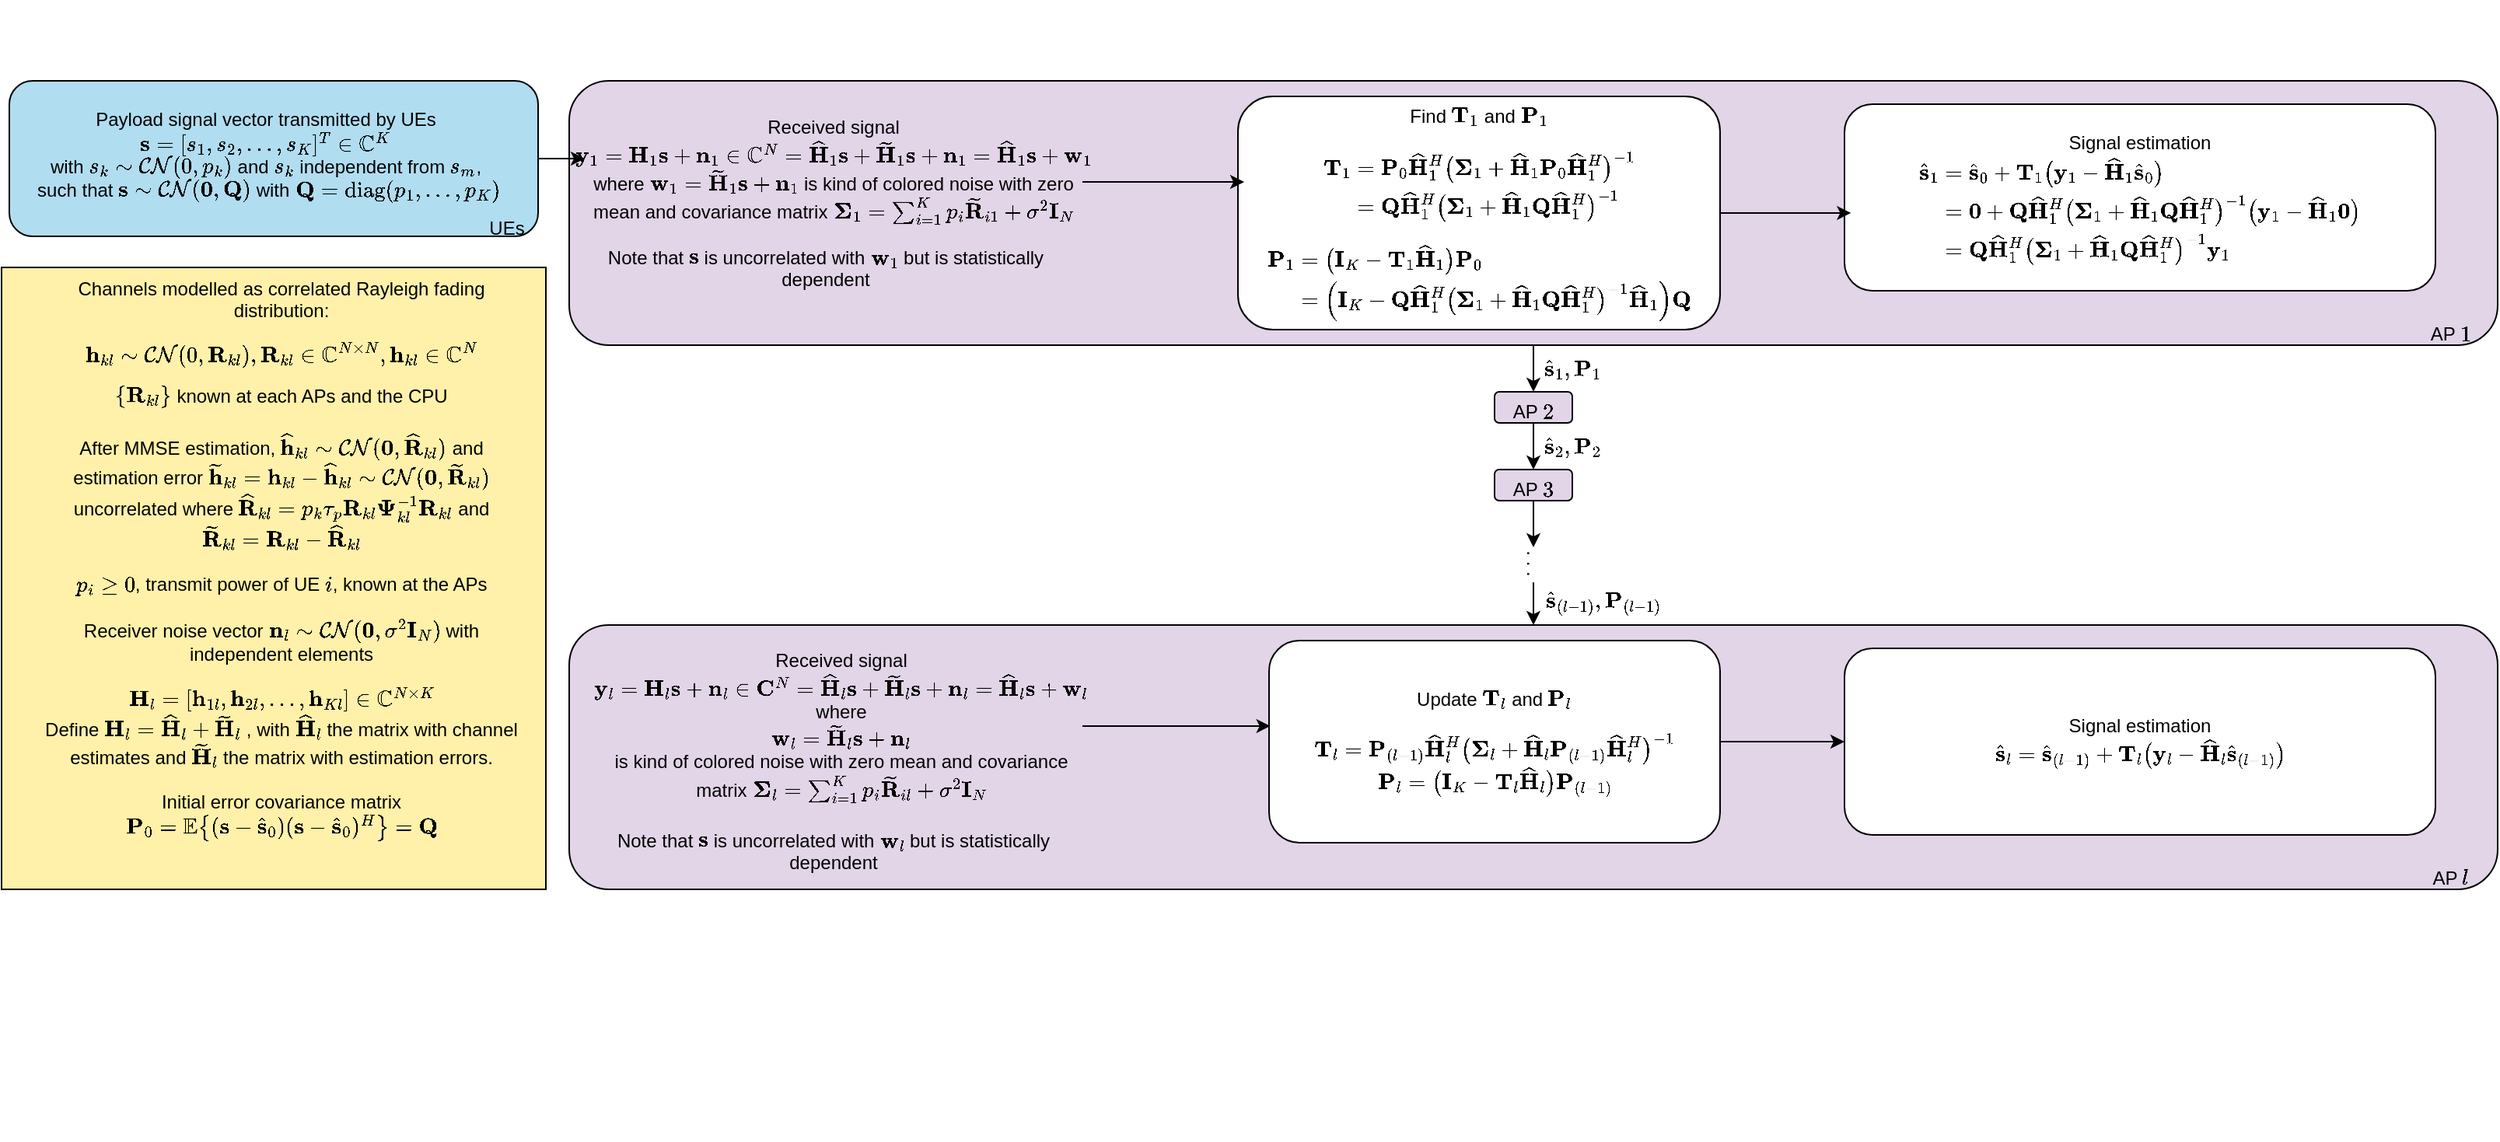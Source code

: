 <mxfile version="24.9.1">
  <diagram name="Page-1" id="g66AYG55TtXyA1JEMtzF">
    <mxGraphModel dx="1845" dy="791" grid="1" gridSize="10" guides="1" tooltips="1" connect="1" arrows="1" fold="1" page="1" pageScale="1" pageWidth="850" pageHeight="1100" math="1" shadow="0">
      <root>
        <mxCell id="0" />
        <mxCell id="1" parent="0" />
        <mxCell id="HNc6YtDHOVWQGCZwxuty-1" value="" style="rounded=0;whiteSpace=wrap;html=1;fillColor=#FFF1AA;" parent="1" vertex="1">
          <mxGeometry x="-825" y="270" width="350" height="400" as="geometry" />
        </mxCell>
        <mxCell id="HNc6YtDHOVWQGCZwxuty-3" value="&lt;div&gt;Channels modelled as correlated Rayleigh fading distribution:&lt;br&gt;&lt;/div&gt;&lt;div&gt;$$ \textbf{h}_{kl} \sim \mathcal{C} \mathcal{N} (0, \textbf{R}_{kl}), \textbf{R}_{kl} \in \mathbb{C}^{N \times N}, \textbf{h}_{kl} \in \mathbb{C}^N $$&lt;/div&gt;&lt;div&gt;\(\{\textbf{R}_{kl}\}\) known at each APs and the CPU&lt;/div&gt;&lt;div&gt;&lt;br&gt;&lt;/div&gt;&lt;div&gt;After MMSE estimation, \(\widehat{\mathbf{h}}_{kl} \sim \mathcal{CN}(\mathbf{0}, \widehat{\mathbf{R}}_{kl})\) and estimation error \(\widetilde{\mathbf{h}}_{kl} = \mathbf{h}_{kl} - \widehat{\mathbf{h}}_{kl} \sim \mathcal{CN}(\mathbf{0}, \widetilde{\mathbf{R}}_{kl})\) uncorrelated where \(\widehat{\mathbf{R}}_{kl} = p_k \tau_p \mathbf{R}_{kl}&amp;nbsp;\mathbf{\Psi}_{kl}^{-1} \mathbf{R}_{kl}\) and \(\widetilde{\mathbf{R}}_{kl} = \mathbf{R}_{kl} - \widehat{\mathbf{R}}_{kl}\) &lt;/div&gt;&lt;div&gt;&lt;br&gt;&lt;/div&gt;&lt;div&gt;\(p_i \geq 0 \), transmit power of UE \(i\), known at the APs&lt;br&gt;&lt;/div&gt;&lt;div&gt;&lt;br&gt;&lt;/div&gt;&lt;div&gt;Receiver noise vector \( \mathbf{n}_l \sim \mathcal{CN}(\mathbf{0}, \sigma^2\mathbf{I}_N)\) with independent elements&lt;/div&gt;&lt;div&gt;&lt;br&gt;&lt;/div&gt;&lt;div&gt;\(\mathbf{H}_l = [\mathbf{h}_{1l}, \mathbf{h}_{2l}, ..., \mathbf{h}_{Kl}] \in \mathbb{C}^{N \times K} \) &lt;br&gt;&lt;/div&gt;&lt;div&gt;Define \(\mathbf{H}_l = \widehat{\mathbf{H}}_l + \widetilde{\mathbf{H}}_l \) , with \( \widehat{\mathbf{H}}_l\) the matrix with channel estimates and \(\widetilde{\mathbf{H}}_l\) the matrix with estimation errors.&lt;/div&gt;&lt;div&gt;&lt;br&gt;&lt;/div&gt;&lt;div&gt;Initial error covariance matrix &lt;br&gt;&lt;/div&gt;&lt;div&gt;\(\mathbf{P}_0 = \mathbb{E} \bigl\{(\mathbf{s} - \widehat{\mathbf{s}}_0)(\mathbf{s} - \widehat{\mathbf{s}}_0)^H \bigr\} = \mathbf{Q} \)&lt;br&gt;&lt;/div&gt;&lt;div&gt;&lt;br&gt;&lt;/div&gt;&lt;div&gt;&lt;br&gt;&lt;/div&gt;&lt;div&gt;&lt;br&gt;&lt;/div&gt;&lt;div&gt;&lt;br&gt;&lt;/div&gt;&lt;div&gt;&lt;br&gt;&lt;/div&gt;&lt;div&gt;&lt;br&gt;&lt;/div&gt;&lt;div&gt;&lt;br&gt;&lt;/div&gt;&lt;div&gt;&lt;br&gt;&lt;/div&gt;" style="text;html=1;align=center;verticalAlign=middle;whiteSpace=wrap;rounded=0;" parent="1" vertex="1">
          <mxGeometry x="-800" y="330" width="310" height="370" as="geometry" />
        </mxCell>
        <mxCell id="HNc6YtDHOVWQGCZwxuty-5" value="" style="rounded=1;whiteSpace=wrap;html=1;fillColor=#B1DDF0;" parent="1" vertex="1">
          <mxGeometry x="-820" y="150" width="340" height="100" as="geometry" />
        </mxCell>
        <mxCell id="HNc6YtDHOVWQGCZwxuty-6" value="&lt;div&gt;Payload signal vector transmitted by UEs \( \mathbf{s} = [s_1, s_2, ..., s_K]^T \in \mathbb{C}^K \) &lt;br&gt;&lt;/div&gt;&lt;div&gt;with \(s_k \sim \mathcal{CN}(0, p_k) \) and \(s_k\) independent from \(s_m\),&lt;/div&gt;&lt;div&gt;&amp;nbsp;such that \(\mathbf{s} \sim \mathcal{CN}(\mathbf{0}, \mathbf{Q}) \) with \(\mathbf{Q} = \text{diag}(p_1, ..., p_K)\)&lt;br&gt;&lt;/div&gt;&lt;div&gt;&lt;br&gt;&lt;/div&gt;" style="text;html=1;align=center;verticalAlign=middle;whiteSpace=wrap;rounded=0;" parent="1" vertex="1">
          <mxGeometry x="-810" y="165" width="310" height="80" as="geometry" />
        </mxCell>
        <mxCell id="_8BapqA1ZgfuwaxU-zGh-16" style="edgeStyle=orthogonalEdgeStyle;rounded=0;orthogonalLoop=1;jettySize=auto;html=1;entryX=0.5;entryY=0;entryDx=0;entryDy=0;" edge="1" parent="1" source="HNc6YtDHOVWQGCZwxuty-7" target="_8BapqA1ZgfuwaxU-zGh-12">
          <mxGeometry relative="1" as="geometry" />
        </mxCell>
        <mxCell id="HNc6YtDHOVWQGCZwxuty-7" value="" style="rounded=1;whiteSpace=wrap;html=1;fillColor=#E1D5E7;" parent="1" vertex="1">
          <mxGeometry x="-460" y="150" width="1240" height="170" as="geometry" />
        </mxCell>
        <mxCell id="HNc6YtDHOVWQGCZwxuty-9" value="UEs" style="text;html=1;align=center;verticalAlign=middle;whiteSpace=wrap;rounded=0;" parent="1" vertex="1">
          <mxGeometry x="-530" y="230" width="60" height="30" as="geometry" />
        </mxCell>
        <mxCell id="HNc6YtDHOVWQGCZwxuty-10" value="&lt;div&gt;AP \(1\)&lt;/div&gt;&lt;div&gt;&lt;br&gt;&lt;/div&gt;" style="text;html=1;align=center;verticalAlign=middle;whiteSpace=wrap;rounded=0;" parent="1" vertex="1">
          <mxGeometry x="720" y="310" width="60" height="20" as="geometry" />
        </mxCell>
        <mxCell id="HNc6YtDHOVWQGCZwxuty-11" value="&lt;div&gt;Received signal \(\mathbf{y}_{1} = \mathbf{H}_1 \mathbf{s} + \mathbf{n}_1 \in \mathbb{C}^N = \widehat{\mathbf{H}}_1 \mathbf{s} +&amp;nbsp;\widetilde{\mathbf{H}}_1 \mathbf{s} +\mathbf{n}_1= \widehat{\mathbf{H}}_{1} \mathbf{s} + \mathbf{w}_1 \)&lt;/div&gt;&lt;div&gt;where \(\mathbf{w}_1 =&amp;nbsp; \widetilde{\mathbf{H}}_1 \mathbf{s} + \mathbf{n}_1 \) is kind of colored noise with zero mean and covariance matrix \( \mathbf{\Sigma}_1 = \sum_{i = 1}^K p_i \widetilde{\mathbf{R}}_{i1} + \sigma^2 \mathbf{I}_N\)&lt;br&gt;&lt;/div&gt;&lt;div&gt;&lt;br&gt;&lt;/div&gt;" style="text;html=1;align=center;verticalAlign=middle;whiteSpace=wrap;rounded=0;" parent="1" vertex="1">
          <mxGeometry x="-450" y="150" width="320" height="130" as="geometry" />
        </mxCell>
        <mxCell id="HNc6YtDHOVWQGCZwxuty-19" value="&lt;div&gt;Find \(\mathbf{T}_1\) and \(\mathbf{P}_1\)&lt;/div&gt;&lt;div&gt;&lt;br&gt;&lt;/div&gt;&lt;div&gt;\( \begin{split} \mathbf{T}_1 &amp;amp; = \mathbf{P}_0 \widehat{\mathbf{H}}_1^H \bigl( \mathbf{\Sigma}_1 + \widehat{\mathbf{H}}_1 \mathbf{P}_0 \widehat{\mathbf{H}}_1^H\bigr)^{-1} \\&amp;nbsp; &amp;amp;&amp;nbsp;  = \mathbf{Q} \widehat{\mathbf{H}}_1^H \bigl( \mathbf{\Sigma}_1 + &lt;br&gt;\widehat{\mathbf{H}}_1 \mathbf{Q} \widehat{\mathbf{H}}_1^H\bigr)^{-1} \end{split} \)&lt;/div&gt;&lt;div&gt;&lt;br&gt;&lt;/div&gt;&lt;div&gt;\(\begin{split} &lt;br&gt;\mathbf{P}_1 &amp;amp; = \bigl(\mathbf{I}_K - \mathbf{T}_1 \widehat{\mathbf{H}}_1 \bigr) \mathbf{P}_0 \\&lt;br&gt;&amp;amp; = \Bigl(\mathbf{I}_K - \mathbf{Q} \widehat{\mathbf{H}}_1^H \bigl( \mathbf{\Sigma}_1 +&lt;br&gt;\widehat{\mathbf{H}}_1 \mathbf{Q} \widehat{\mathbf{H}}_1^H\bigr)^{-1} \widehat{\mathbf{H}}_1 \Bigr) \mathbf{Q}&lt;br&gt;\end{split}\)&lt;/div&gt;" style="rounded=1;whiteSpace=wrap;html=1;" parent="1" vertex="1">
          <mxGeometry x="-30" y="160" width="310" height="150" as="geometry" />
        </mxCell>
        <mxCell id="HNc6YtDHOVWQGCZwxuty-13" value="" style="edgeStyle=orthogonalEdgeStyle;rounded=0;orthogonalLoop=1;jettySize=auto;html=1;" parent="1" source="HNc6YtDHOVWQGCZwxuty-5" target="HNc6YtDHOVWQGCZwxuty-11" edge="1">
          <mxGeometry relative="1" as="geometry">
            <Array as="points">
              <mxPoint x="-430" y="200" />
              <mxPoint x="-430" y="200" />
            </Array>
          </mxGeometry>
        </mxCell>
        <mxCell id="HNc6YtDHOVWQGCZwxuty-23" value="&lt;div&gt;Signal estimation &lt;br&gt;&lt;/div&gt;&lt;div&gt;\(&lt;br&gt;\begin{split}&lt;br&gt;\widehat{\mathbf{s}}_1 &amp;amp; = \widehat{\mathbf{s}}_0 + \mathbf{T}_1 \bigl(\mathbf{y}_1 - \widehat{\mathbf{H}}_1 \widehat{\mathbf{s}}_0 \bigr) \\&lt;br&gt;&amp;amp; = \mathbf{0} + \mathbf{Q} \widehat{\mathbf{H}}_1^H \bigl( \mathbf{\Sigma}_1 +&lt;br&gt;\widehat{\mathbf{H}}_1 \mathbf{Q} \widehat{\mathbf{H}}_1^H\bigr)^{-1} \bigl(\mathbf{y}_1 - \widehat{\mathbf{H}}_1 \mathbf{0} \bigr) \\&lt;br&gt;&amp;amp; = \mathbf{Q} \widehat{\mathbf{H}}_1^H \bigl( \mathbf{\Sigma}_1 +&lt;br&gt;\widehat{\mathbf{H}}_1 \mathbf{Q} \widehat{\mathbf{H}}_1^H\bigr)^{-1} \mathbf{y}_1&lt;br&gt;\end{split}&lt;br&gt;\)&lt;br&gt;&lt;/div&gt;" style="rounded=1;whiteSpace=wrap;html=1;" parent="1" vertex="1">
          <mxGeometry x="360" y="165" width="380" height="120" as="geometry" />
        </mxCell>
        <mxCell id="_8BapqA1ZgfuwaxU-zGh-1" value="Note that \( \mathbf{s} \) is uncorrelated with \( \mathbf{w}_1\) but is statistically dependent&lt;br&gt;&lt;div&gt;&lt;br&gt;&lt;/div&gt;" style="text;html=1;align=center;verticalAlign=middle;whiteSpace=wrap;rounded=0;" vertex="1" parent="1">
          <mxGeometry x="-450" y="260" width="310" height="35" as="geometry" />
        </mxCell>
        <mxCell id="_8BapqA1ZgfuwaxU-zGh-4" value="" style="rounded=1;whiteSpace=wrap;html=1;fillColor=#E1D5E7;" vertex="1" parent="1">
          <mxGeometry x="-460" y="500" width="1240" height="170" as="geometry" />
        </mxCell>
        <mxCell id="_8BapqA1ZgfuwaxU-zGh-5" value="&lt;div&gt;AP \(l\)&lt;/div&gt;&lt;div&gt;&lt;br&gt;&lt;/div&gt;" style="text;html=1;align=center;verticalAlign=middle;whiteSpace=wrap;rounded=0;" vertex="1" parent="1">
          <mxGeometry x="720" y="660" width="60" height="20" as="geometry" />
        </mxCell>
        <mxCell id="_8BapqA1ZgfuwaxU-zGh-6" value="&lt;div&gt;Received signal \(\mathbf{y}_{l} = \mathbf{H}_l \mathbf{s} + &lt;br/&gt;\mathbf{n}_l \in \mathbf{C}^N = \widehat{\mathbf{H}}_l \mathbf{s} &lt;br/&gt;+&amp;nbsp;\widetilde{\mathbf{H}}_l \mathbf{s} +\mathbf{n}_l= &lt;br/&gt;\widehat{\mathbf{H}}_{l} \mathbf{s} + \mathbf{w}_l \)&lt;/div&gt;where &lt;br/&gt;\(\mathbf{w}_l =&amp;nbsp; \widetilde{\mathbf{H}}_l \mathbf{s} + \mathbf{n}_l \) &lt;br/&gt;is kind of colored noise with zero mean and covariance matrix \( &lt;br/&gt;\mathbf{\Sigma}_l = \sum_{i = 1}^K p_i \widetilde{\mathbf{R}}_{il} + &lt;br/&gt;\sigma^2 \mathbf{I}_N\)" style="text;html=1;align=center;verticalAlign=middle;whiteSpace=wrap;rounded=0;" vertex="1" parent="1">
          <mxGeometry x="-440" y="500" width="310" height="130" as="geometry" />
        </mxCell>
        <mxCell id="_8BapqA1ZgfuwaxU-zGh-7" style="edgeStyle=orthogonalEdgeStyle;rounded=0;orthogonalLoop=1;jettySize=auto;html=1;entryX=0;entryY=0.5;entryDx=0;entryDy=0;" edge="1" parent="1" source="_8BapqA1ZgfuwaxU-zGh-8" target="_8BapqA1ZgfuwaxU-zGh-9">
          <mxGeometry relative="1" as="geometry" />
        </mxCell>
        <mxCell id="_8BapqA1ZgfuwaxU-zGh-8" value="&lt;div&gt;Update \(\mathbf{T}_l\) and \(\mathbf{P}_l\)&lt;/div&gt;&lt;div&gt;&lt;br&gt;&lt;/div&gt;&lt;div&gt;\( \begin{split} \mathbf{T}_l &amp;amp; = \mathbf{P}_{(l-1)} \widehat{\mathbf{H}}_l^H \bigl( \mathbf{\Sigma}_l + \widehat{\mathbf{H}}_l \mathbf{P}_{(l-1)} \widehat{\mathbf{H}}_l^H\bigr)^{-1} \\&amp;nbsp;&amp;nbsp; \end{split} \)&lt;/div&gt;&lt;div&gt;\(\begin{split} &lt;br&gt;\mathbf{P}_l &amp;amp; = \bigl(\mathbf{I}_K - \mathbf{T}_l \widehat{\mathbf{H}}_l \bigr) \mathbf{P}_{(l-1)} \\&lt;br&gt;\end{split}\)&lt;/div&gt;" style="rounded=1;whiteSpace=wrap;html=1;" vertex="1" parent="1">
          <mxGeometry x="-10" y="510" width="290" height="130" as="geometry" />
        </mxCell>
        <mxCell id="_8BapqA1ZgfuwaxU-zGh-9" value="&lt;div&gt;Signal estimation&lt;/div&gt;&lt;div&gt;\(&lt;br&gt;\begin{split}&lt;br&gt;\widehat{\mathbf{s}}_l &amp;amp; = \widehat{\mathbf{s}}_{(l-1)} + \mathbf{T}_l \bigl(\mathbf{y}_l - \widehat{\mathbf{H}}_l \widehat{\mathbf{s}}_{(l-1)} \bigr) \\&lt;br&gt;\end{split}&lt;br&gt;\)&lt;br&gt;&lt;/div&gt;" style="rounded=1;whiteSpace=wrap;html=1;" vertex="1" parent="1">
          <mxGeometry x="360" y="515" width="380" height="120" as="geometry" />
        </mxCell>
        <mxCell id="_8BapqA1ZgfuwaxU-zGh-10" value="Note that \( \mathbf{s} \) is uncorrelated with \( \mathbf{w}_l\) but is statistically dependent&lt;br&gt;&lt;div&gt;&lt;br&gt;&lt;/div&gt;" style="text;html=1;align=center;verticalAlign=middle;whiteSpace=wrap;rounded=0;" vertex="1" parent="1">
          <mxGeometry x="-445" y="635" width="310" height="35" as="geometry" />
        </mxCell>
        <mxCell id="_8BapqA1ZgfuwaxU-zGh-24" style="edgeStyle=orthogonalEdgeStyle;rounded=0;orthogonalLoop=1;jettySize=auto;html=1;entryX=0.5;entryY=0;entryDx=0;entryDy=0;" edge="1" parent="1" source="_8BapqA1ZgfuwaxU-zGh-12" target="_8BapqA1ZgfuwaxU-zGh-19">
          <mxGeometry relative="1" as="geometry" />
        </mxCell>
        <mxCell id="_8BapqA1ZgfuwaxU-zGh-12" value="" style="rounded=1;whiteSpace=wrap;html=1;fillColor=#E1D5E7;" vertex="1" parent="1">
          <mxGeometry x="135" y="350" width="50" height="20" as="geometry" />
        </mxCell>
        <mxCell id="_8BapqA1ZgfuwaxU-zGh-14" value="&lt;div&gt;AP \(2\)&lt;/div&gt;&lt;div&gt;&lt;br&gt;&lt;/div&gt;" style="text;html=1;align=center;verticalAlign=middle;whiteSpace=wrap;rounded=0;" vertex="1" parent="1">
          <mxGeometry x="130" y="360" width="60" height="20" as="geometry" />
        </mxCell>
        <mxCell id="_8BapqA1ZgfuwaxU-zGh-17" value="&lt;div&gt;\( \widehat{\mathbf{s}}_1, \mathbf{P}_1 \)&lt;br&gt;&lt;/div&gt;" style="text;html=1;align=center;verticalAlign=middle;whiteSpace=wrap;rounded=0;" vertex="1" parent="1">
          <mxGeometry x="60" y="320" width="250" height="30" as="geometry" />
        </mxCell>
        <mxCell id="_8BapqA1ZgfuwaxU-zGh-26" style="edgeStyle=orthogonalEdgeStyle;rounded=0;orthogonalLoop=1;jettySize=auto;html=1;" edge="1" parent="1" source="_8BapqA1ZgfuwaxU-zGh-19">
          <mxGeometry relative="1" as="geometry">
            <mxPoint x="160" y="450" as="targetPoint" />
          </mxGeometry>
        </mxCell>
        <mxCell id="_8BapqA1ZgfuwaxU-zGh-19" value="" style="rounded=1;whiteSpace=wrap;html=1;fillColor=#E1D5E7;" vertex="1" parent="1">
          <mxGeometry x="135" y="400" width="50" height="20" as="geometry" />
        </mxCell>
        <mxCell id="_8BapqA1ZgfuwaxU-zGh-20" value="&lt;div&gt;AP \(3\)&lt;/div&gt;&lt;div&gt;&lt;br&gt;&lt;/div&gt;" style="text;html=1;align=center;verticalAlign=middle;whiteSpace=wrap;rounded=0;" vertex="1" parent="1">
          <mxGeometry x="130" y="410" width="60" height="20" as="geometry" />
        </mxCell>
        <mxCell id="_8BapqA1ZgfuwaxU-zGh-25" value="&lt;div&gt;\( \widehat{\mathbf{s}}_2, \mathbf{P}_2 \)&lt;br&gt;&lt;/div&gt;" style="text;html=1;align=center;verticalAlign=middle;whiteSpace=wrap;rounded=0;" vertex="1" parent="1">
          <mxGeometry x="60" y="370" width="250" height="30" as="geometry" />
        </mxCell>
        <mxCell id="_8BapqA1ZgfuwaxU-zGh-29" style="edgeStyle=orthogonalEdgeStyle;rounded=0;orthogonalLoop=1;jettySize=auto;html=1;entryX=0.5;entryY=0;entryDx=0;entryDy=0;" edge="1" parent="1" source="_8BapqA1ZgfuwaxU-zGh-27" target="_8BapqA1ZgfuwaxU-zGh-4">
          <mxGeometry relative="1" as="geometry" />
        </mxCell>
        <mxCell id="_8BapqA1ZgfuwaxU-zGh-27" value=". . . " style="text;html=1;align=center;verticalAlign=middle;whiteSpace=wrap;rounded=0;rotation=90;" vertex="1" parent="1">
          <mxGeometry x="147.5" y="455" width="25" height="10" as="geometry" />
        </mxCell>
        <mxCell id="_8BapqA1ZgfuwaxU-zGh-30" value="&lt;div&gt;\( \widehat{\mathbf{s}}_{(l-1)}, \mathbf{P}_{(l-1)} \)&lt;br&gt;&lt;/div&gt;" style="text;html=1;align=center;verticalAlign=middle;whiteSpace=wrap;rounded=0;" vertex="1" parent="1">
          <mxGeometry x="80" y="470" width="250" height="30" as="geometry" />
        </mxCell>
        <mxCell id="_8BapqA1ZgfuwaxU-zGh-31" style="edgeStyle=orthogonalEdgeStyle;rounded=0;orthogonalLoop=1;jettySize=auto;html=1;entryX=0.013;entryY=0.367;entryDx=0;entryDy=0;entryPerimeter=0;" edge="1" parent="1" source="HNc6YtDHOVWQGCZwxuty-11" target="HNc6YtDHOVWQGCZwxuty-19">
          <mxGeometry relative="1" as="geometry" />
        </mxCell>
        <mxCell id="_8BapqA1ZgfuwaxU-zGh-32" style="edgeStyle=orthogonalEdgeStyle;rounded=0;orthogonalLoop=1;jettySize=auto;html=1;entryX=0.011;entryY=0.583;entryDx=0;entryDy=0;entryPerimeter=0;" edge="1" parent="1" source="HNc6YtDHOVWQGCZwxuty-19" target="HNc6YtDHOVWQGCZwxuty-23">
          <mxGeometry relative="1" as="geometry" />
        </mxCell>
        <mxCell id="_8BapqA1ZgfuwaxU-zGh-33" style="edgeStyle=orthogonalEdgeStyle;rounded=0;orthogonalLoop=1;jettySize=auto;html=1;entryX=0.003;entryY=0.423;entryDx=0;entryDy=0;entryPerimeter=0;" edge="1" parent="1" source="_8BapqA1ZgfuwaxU-zGh-6" target="_8BapqA1ZgfuwaxU-zGh-8">
          <mxGeometry relative="1" as="geometry" />
        </mxCell>
      </root>
    </mxGraphModel>
  </diagram>
</mxfile>
